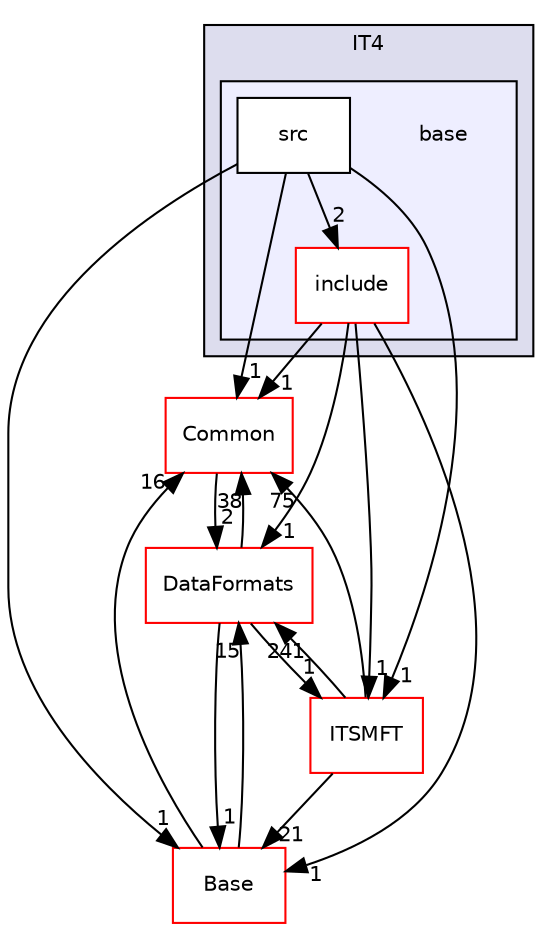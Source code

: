 digraph "/home/travis/build/AliceO2Group/AliceO2/Detectors/Upgrades/PostLS4/IT4/base" {
  bgcolor=transparent;
  compound=true
  node [ fontsize="10", fontname="Helvetica"];
  edge [ labelfontsize="10", labelfontname="Helvetica"];
  subgraph clusterdir_6e905d15f2dcd15a156161321058d7ad {
    graph [ bgcolor="#ddddee", pencolor="black", label="IT4" fontname="Helvetica", fontsize="10", URL="dir_6e905d15f2dcd15a156161321058d7ad.html"]
  subgraph clusterdir_8822085b544762260cff5f3333f0d35a {
    graph [ bgcolor="#eeeeff", pencolor="black", label="" URL="dir_8822085b544762260cff5f3333f0d35a.html"];
    dir_8822085b544762260cff5f3333f0d35a [shape=plaintext label="base"];
    dir_c395b474282ac5b060c3fcfeabf9379b [shape=box label="include" color="red" fillcolor="white" style="filled" URL="dir_c395b474282ac5b060c3fcfeabf9379b.html"];
    dir_e82509788b6b99cd6602fd0a4538dcf6 [shape=box label="src" color="black" fillcolor="white" style="filled" URL="dir_e82509788b6b99cd6602fd0a4538dcf6.html"];
  }
  }
  dir_4ab6b4cc6a7edbff49100e9123df213f [shape=box label="Common" color="red" URL="dir_4ab6b4cc6a7edbff49100e9123df213f.html"];
  dir_37c90836491b695b472bf98d1be8336b [shape=box label="Base" color="red" URL="dir_37c90836491b695b472bf98d1be8336b.html"];
  dir_1306292b77b40360479b729ac9ee7efe [shape=box label="ITSMFT" color="red" URL="dir_1306292b77b40360479b729ac9ee7efe.html"];
  dir_2171f7ec022c5423887b07c69b2f5b48 [shape=box label="DataFormats" color="red" URL="dir_2171f7ec022c5423887b07c69b2f5b48.html"];
  dir_e82509788b6b99cd6602fd0a4538dcf6->dir_4ab6b4cc6a7edbff49100e9123df213f [headlabel="1", labeldistance=1.5 headhref="dir_000552_000036.html"];
  dir_e82509788b6b99cd6602fd0a4538dcf6->dir_37c90836491b695b472bf98d1be8336b [headlabel="1", labeldistance=1.5 headhref="dir_000552_000293.html"];
  dir_e82509788b6b99cd6602fd0a4538dcf6->dir_1306292b77b40360479b729ac9ee7efe [headlabel="1", labeldistance=1.5 headhref="dir_000552_000053.html"];
  dir_e82509788b6b99cd6602fd0a4538dcf6->dir_c395b474282ac5b060c3fcfeabf9379b [headlabel="2", labeldistance=1.5 headhref="dir_000552_000547.html"];
  dir_4ab6b4cc6a7edbff49100e9123df213f->dir_2171f7ec022c5423887b07c69b2f5b48 [headlabel="2", labeldistance=1.5 headhref="dir_000036_000090.html"];
  dir_37c90836491b695b472bf98d1be8336b->dir_4ab6b4cc6a7edbff49100e9123df213f [headlabel="16", labeldistance=1.5 headhref="dir_000293_000036.html"];
  dir_37c90836491b695b472bf98d1be8336b->dir_2171f7ec022c5423887b07c69b2f5b48 [headlabel="15", labeldistance=1.5 headhref="dir_000293_000090.html"];
  dir_1306292b77b40360479b729ac9ee7efe->dir_4ab6b4cc6a7edbff49100e9123df213f [headlabel="75", labeldistance=1.5 headhref="dir_000053_000036.html"];
  dir_1306292b77b40360479b729ac9ee7efe->dir_37c90836491b695b472bf98d1be8336b [headlabel="21", labeldistance=1.5 headhref="dir_000053_000293.html"];
  dir_1306292b77b40360479b729ac9ee7efe->dir_2171f7ec022c5423887b07c69b2f5b48 [headlabel="241", labeldistance=1.5 headhref="dir_000053_000090.html"];
  dir_2171f7ec022c5423887b07c69b2f5b48->dir_4ab6b4cc6a7edbff49100e9123df213f [headlabel="38", labeldistance=1.5 headhref="dir_000090_000036.html"];
  dir_2171f7ec022c5423887b07c69b2f5b48->dir_37c90836491b695b472bf98d1be8336b [headlabel="1", labeldistance=1.5 headhref="dir_000090_000293.html"];
  dir_2171f7ec022c5423887b07c69b2f5b48->dir_1306292b77b40360479b729ac9ee7efe [headlabel="1", labeldistance=1.5 headhref="dir_000090_000053.html"];
  dir_c395b474282ac5b060c3fcfeabf9379b->dir_4ab6b4cc6a7edbff49100e9123df213f [headlabel="1", labeldistance=1.5 headhref="dir_000547_000036.html"];
  dir_c395b474282ac5b060c3fcfeabf9379b->dir_37c90836491b695b472bf98d1be8336b [headlabel="1", labeldistance=1.5 headhref="dir_000547_000293.html"];
  dir_c395b474282ac5b060c3fcfeabf9379b->dir_1306292b77b40360479b729ac9ee7efe [headlabel="1", labeldistance=1.5 headhref="dir_000547_000053.html"];
  dir_c395b474282ac5b060c3fcfeabf9379b->dir_2171f7ec022c5423887b07c69b2f5b48 [headlabel="1", labeldistance=1.5 headhref="dir_000547_000090.html"];
}
